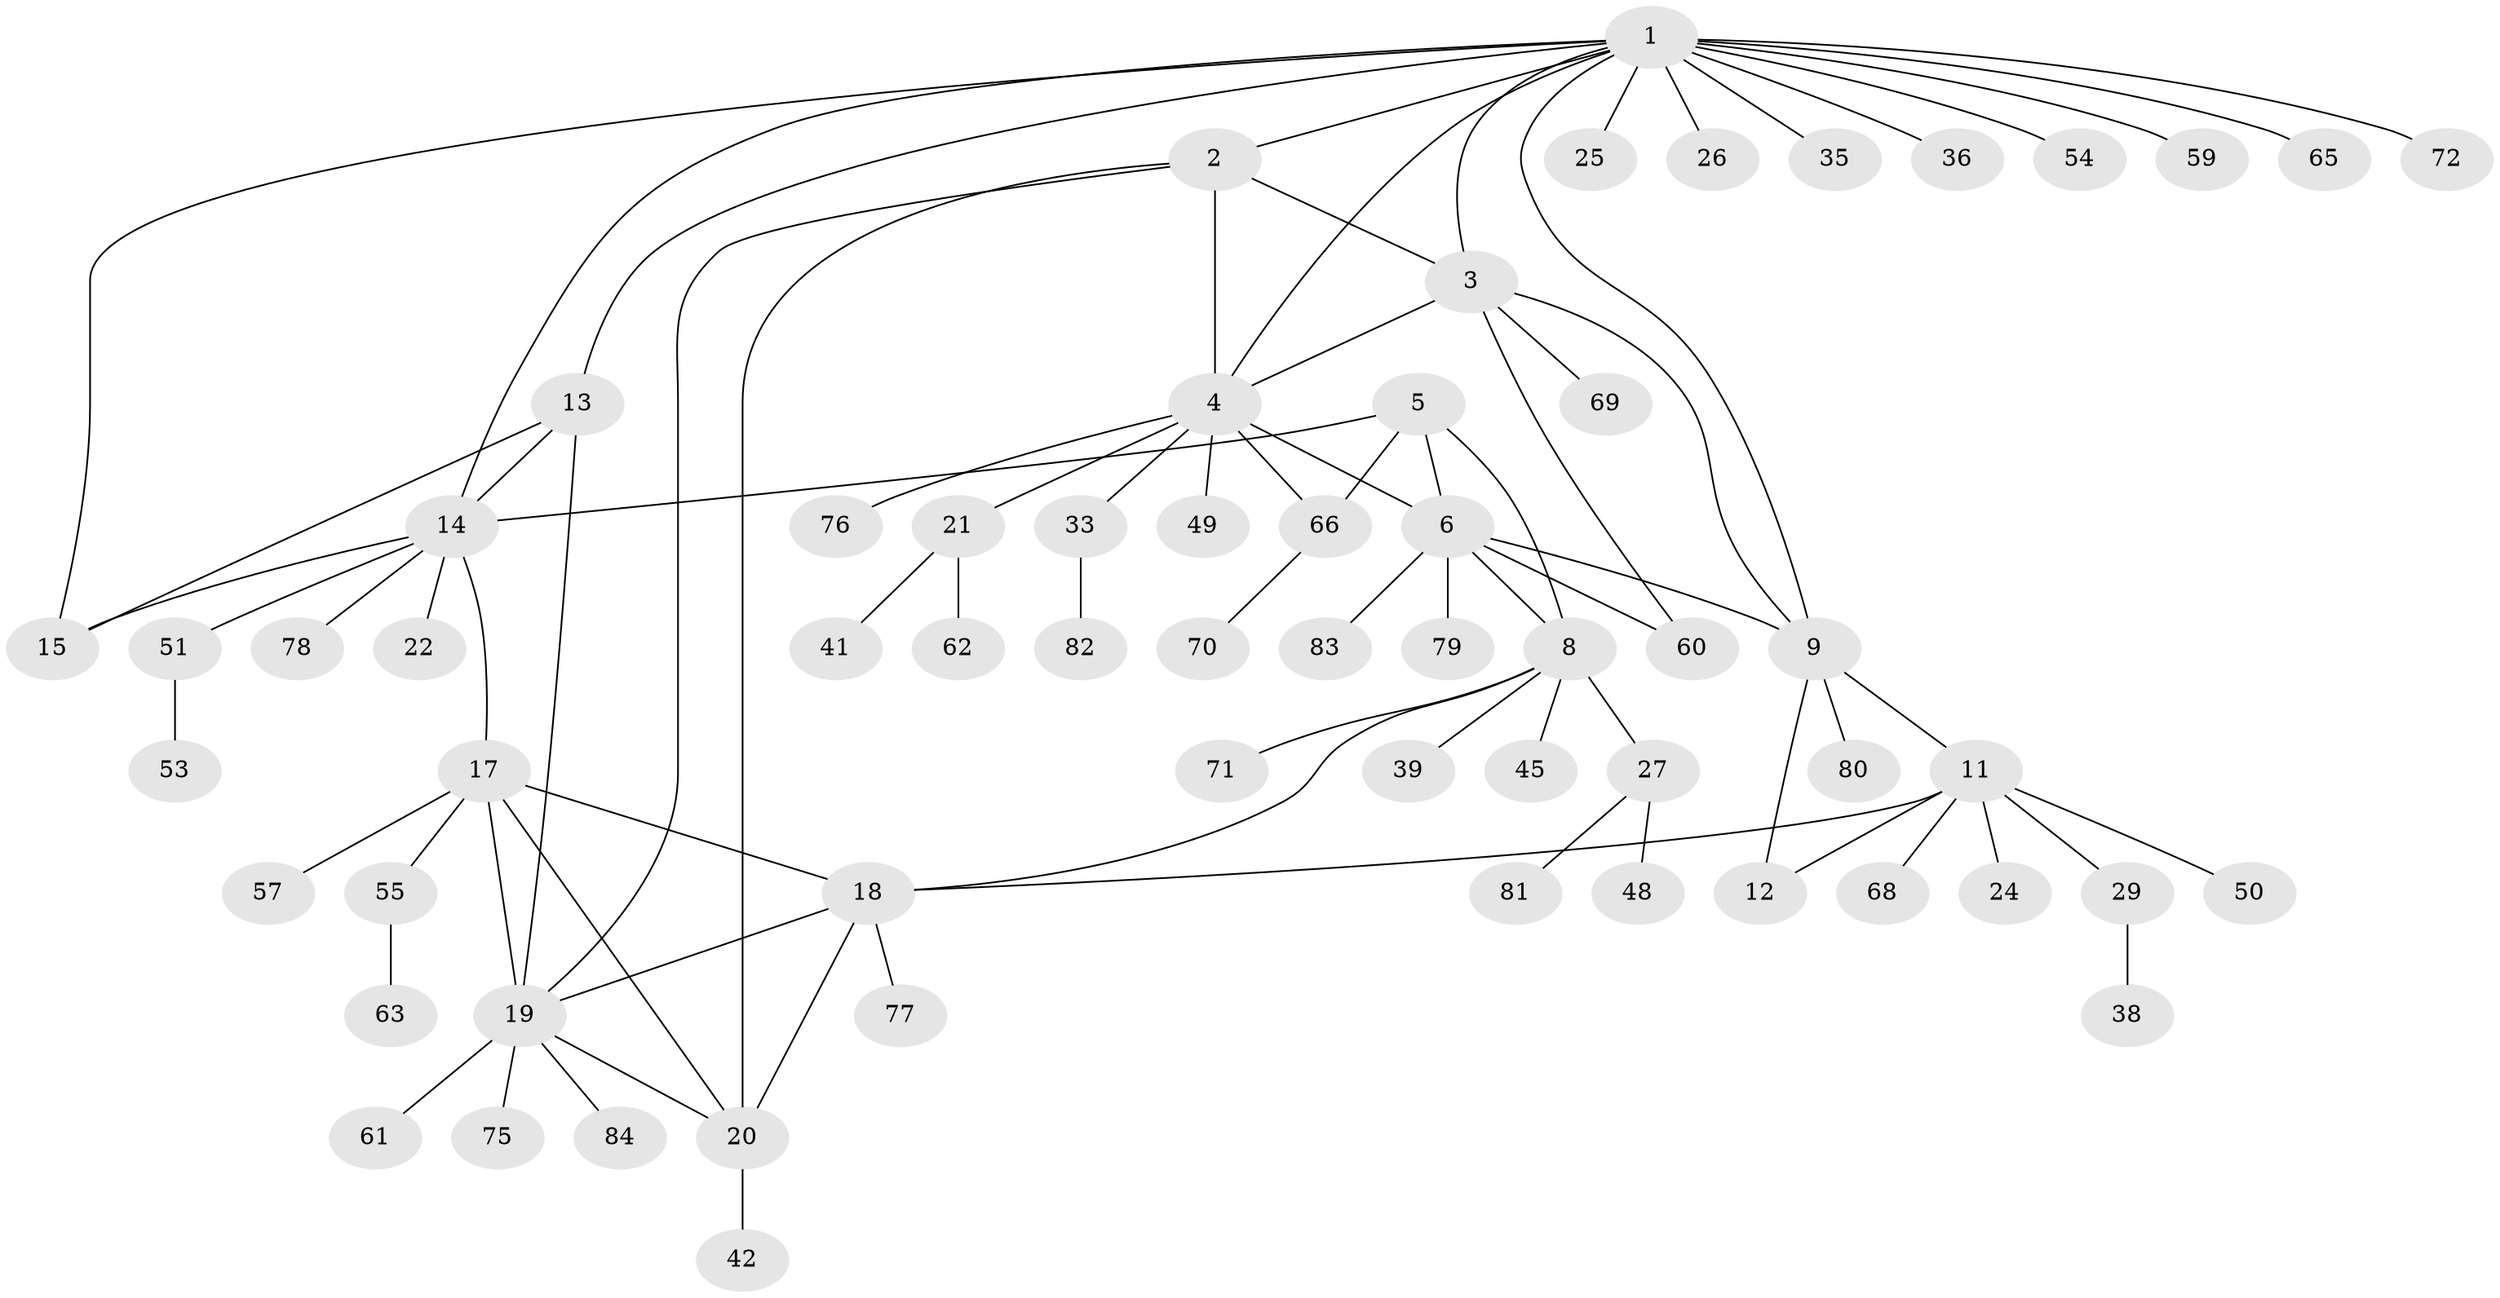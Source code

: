 // original degree distribution, {8: 0.023255813953488372, 6: 0.046511627906976744, 7: 0.03488372093023256, 10: 0.023255813953488372, 5: 0.023255813953488372, 9: 0.03488372093023256, 4: 0.05813953488372093, 3: 0.023255813953488372, 1: 0.5581395348837209, 2: 0.1744186046511628}
// Generated by graph-tools (version 1.1) at 2025/11/02/27/25 16:11:36]
// undirected, 62 vertices, 82 edges
graph export_dot {
graph [start="1"]
  node [color=gray90,style=filled];
  1 [super="+16"];
  2 [super="+30"];
  3 [super="+52"];
  4 [super="+34"];
  5 [super="+56"];
  6 [super="+7"];
  8 [super="+32"];
  9 [super="+10"];
  11 [super="+58"];
  12 [super="+31"];
  13 [super="+23"];
  14 [super="+43"];
  15 [super="+37"];
  17 [super="+28"];
  18 [super="+44"];
  19 [super="+64"];
  20 [super="+47"];
  21;
  22;
  24;
  25 [super="+40"];
  26;
  27 [super="+46"];
  29;
  33;
  35;
  36;
  38;
  39;
  41 [super="+73"];
  42;
  45;
  48;
  49;
  50;
  51;
  53;
  54 [super="+85"];
  55;
  57 [super="+86"];
  59;
  60;
  61;
  62;
  63 [super="+67"];
  65;
  66 [super="+74"];
  68;
  69;
  70;
  71;
  72;
  75;
  76;
  77;
  78;
  79;
  80;
  81;
  82;
  83;
  84;
  1 -- 2;
  1 -- 3;
  1 -- 4;
  1 -- 26;
  1 -- 35 [weight=2];
  1 -- 36;
  1 -- 59;
  1 -- 65;
  1 -- 72;
  1 -- 13;
  1 -- 14;
  1 -- 15;
  1 -- 54;
  1 -- 25;
  1 -- 9;
  2 -- 3;
  2 -- 4;
  2 -- 19;
  2 -- 20;
  3 -- 4;
  3 -- 9;
  3 -- 60;
  3 -- 69;
  4 -- 21;
  4 -- 33;
  4 -- 49;
  4 -- 66;
  4 -- 76;
  4 -- 6;
  5 -- 6 [weight=2];
  5 -- 8;
  5 -- 14;
  5 -- 66;
  6 -- 8 [weight=2];
  6 -- 60;
  6 -- 79;
  6 -- 83;
  6 -- 9;
  8 -- 18;
  8 -- 27;
  8 -- 39;
  8 -- 45;
  8 -- 71;
  9 -- 11 [weight=2];
  9 -- 12 [weight=2];
  9 -- 80;
  11 -- 12;
  11 -- 18;
  11 -- 24;
  11 -- 29;
  11 -- 50;
  11 -- 68;
  13 -- 14;
  13 -- 15;
  13 -- 19;
  14 -- 15;
  14 -- 17;
  14 -- 22;
  14 -- 51;
  14 -- 78;
  17 -- 18;
  17 -- 19;
  17 -- 20;
  17 -- 55;
  17 -- 57;
  18 -- 19;
  18 -- 20;
  18 -- 77;
  19 -- 20;
  19 -- 61;
  19 -- 75;
  19 -- 84;
  20 -- 42;
  21 -- 41;
  21 -- 62;
  27 -- 48;
  27 -- 81;
  29 -- 38;
  33 -- 82;
  51 -- 53;
  55 -- 63;
  66 -- 70;
}
